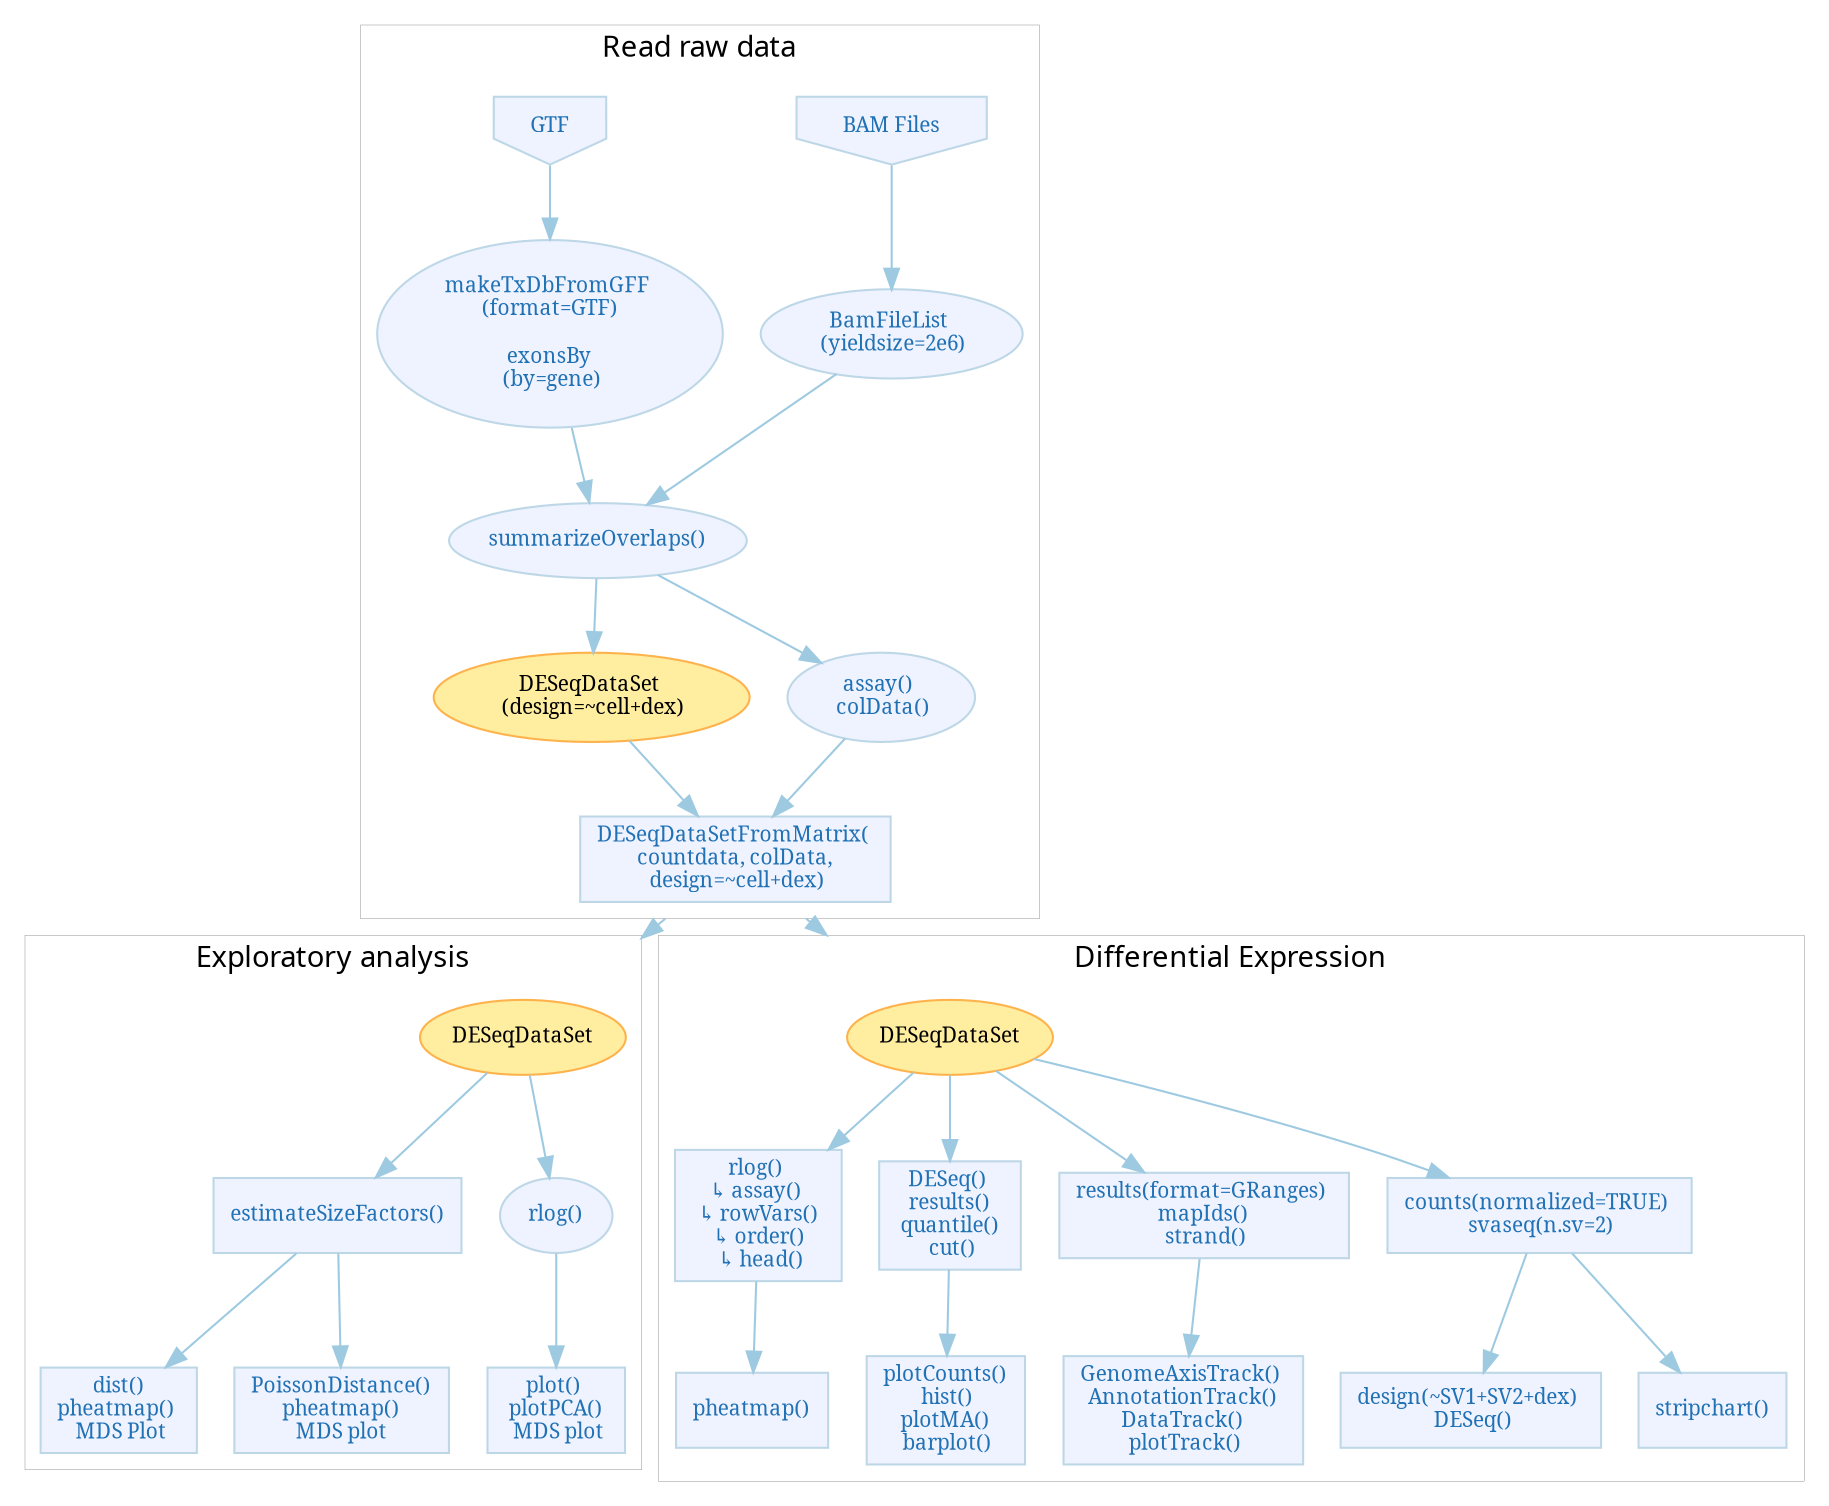 digraph GRAPH_ID {
fontname="sans-serif";
penwidth="0.1";
compound="true";
edge [comment="Wildcard edge", 
      fontname="sans-serif", 
      fontsize=10, 
      colorscheme="blues3", 
      color=2, 
      fontcolor=3];
node [fontname="serif", 
      fontsize=10, 
      fillcolor="1", 
      colorscheme="blues4", 
      color="2", 
      fontcolor="4", 
      style="filled"];
subgraph "cluster0" {
    label="Read raw data";
    edge [comment="subgraph edge wildcard"];
    node [comment="subgraph node wildcard"];
    "bams" [shape="invhouse", label="BAM Files"];
    "bamfilelist" [label="BamFileList \n (yieldsize=2e6)"];
    "gtf" [shape="invhouse", label="GTF"];
    "c0_mtxdb" [label="makeTxDbFromGFF \n (format=GTF) \n\n exonsBy \n (by=gene)"];
    "se" [group=g1, label="summarizeOverlaps()"];
    "dds" [colorscheme="ylorrd3", label="DESeqDataSet \n (design=~cell+dex)"];
    "c0_countdata" [label="assay() \n colData()"];
    "ddsMat" [shape="box", label="DESeqDataSetFromMatrix( \n countdata, colData, \n design=~cell+dex)"];
    "bams" -> "bamfilelist";
    "gtf" -> "c0_mtxdb";
    "c0_mtxdb" -> "se";
    "bamfilelist" -> "se";
    "se" -> "dds";
    "se" -> "c0_countdata";
    "c0_countdata" -> "ddsMat";
    "dds" -> "ddsMat";
}

subgraph "cluster1" {
    label="Exploratory analysis";
    edge [comment="subgraph edge wildcard"];
    node [comment="subgraph node wildcard"];
    "c1_dds" [colorscheme="ylorrd3", label="DESeqDataSet"];
    "ddsMat" -> "c1_dds" [ltail="cluster0", lhead="cluster1"]
    "plot_rlog" [shape="box", label="plot() \n plotPCA() \n MDS plot"];
    "dds_eSF" [shape="box", label="estimateSizeFactors()"];
    "pheatmap_dds" [shape="box",  label="dist()\npheatmap() \n MDS Plot"];
    "dds_rlog" [label="rlog()"];
    "pheatmap_cnt_pois" [shape="box", label="PoissonDistance()\npheatmap()\nMDS plot"];
    "c1_dds" -> "dds_eSF";
    "dds_eSF" -> "pheatmap_dds";
    "c1_dds" -> "dds_rlog";
    "dds_rlog" -> "plot_rlog";
    "dds_eSF" -> "pheatmap_cnt_pois";
}

subgraph "cluster2" {
    label="Differential Expression";
    edge [comment="subgraph edge wildcard"];
    node [comment="subgraph node wildcard"];
    "c2_dds" [label="DESeqDataSet", colorscheme="ylorrd3"];
    "ddsMat" -> "c2_dds" [ltail="cluster0", lhead="cluster2"]
    "c2_assay" [shape="box", label="rlog() \n↳ assay() \n ↳ rowVars() \n ↳ order() \n ↳ head()"];
    "c2_pheatmap" [shape="box", label="pheatmap()"];
    "dds_eSF_deseq" [shape="box", label="DESeq() \n results() \n quantile() \n cut()"];
    "c2_plotCounts" [shape="box", label="plotCounts()\n hist()\n plotMA() \n barplot()"];
    "c2_res_granges" [shape="box", label="results(format=GRanges) \n mapIds() \n strand()"];
    "c2_init_tracks" [shape="box",label="GenomeAxisTrack() \n AnnotationTrack() \n DataTrack() \n plotTrack()"];
    "c2_counts" [shape="box", label="counts(normalized=TRUE) \n svaseq(n.sv=2)"];
    "c2_design" [shape="box", label="design(~SV1+SV2+dex) \n DESeq()"];
    "c2_stripchart" [shape="box", label="stripchart()"];
    "c2_dds" -> "dds_eSF_deseq";
    "dds_eSF_deseq" -> "c2_plotCounts";
    "c2_dds" -> "c2_res_granges";
    "c2_res_granges" -> "c2_init_tracks";
    "c2_dds" -> "c2_assay";
    "c2_assay" -> "c2_pheatmap";
    "c2_dds" -> "c2_counts";
    "c2_counts" -> "c2_design";
    "c2_counts" -> "c2_stripchart";
}
}
